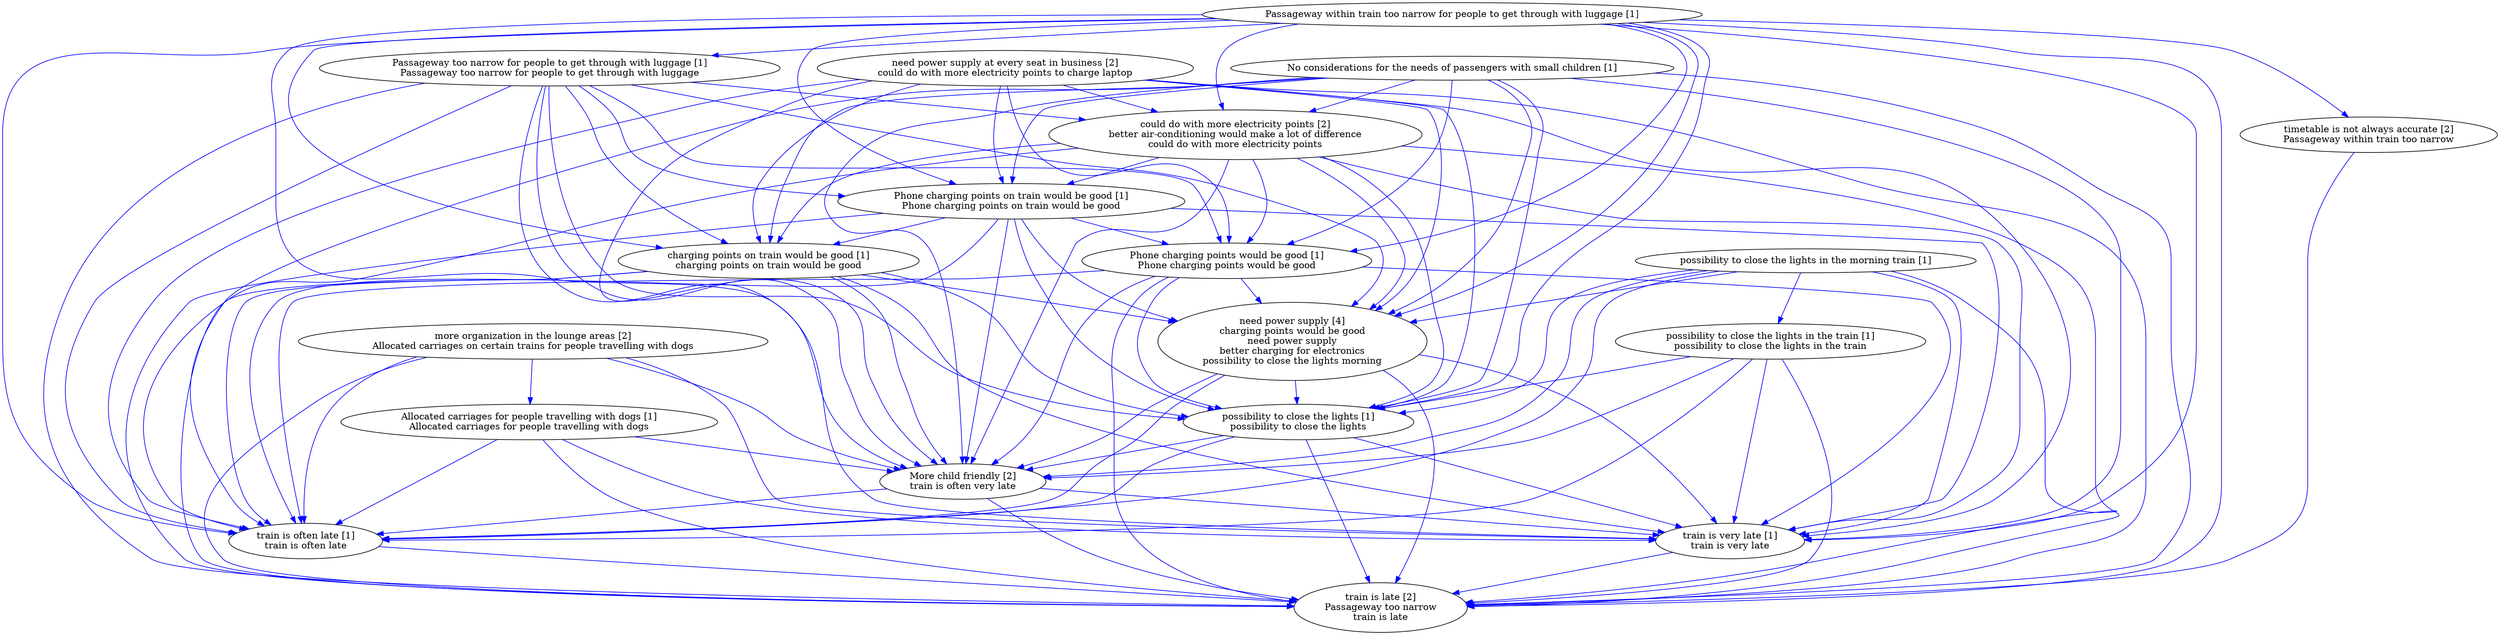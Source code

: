 digraph collapsedGraph {
"need power supply at every seat in business [2]\ncould do with more electricity points to charge laptop""timetable is not always accurate [2]\nPassageway within train too narrow""more organization in the lounge areas [2]\nAllocated carriages on certain trains for people travelling with dogs""need power supply [4]\ncharging points would be good\nneed power supply\nbetter charging for electronics\npossibility to close the lights morning""More child friendly [2]\ntrain is often very late""train is late [2]\nPassageway too narrow\ntrain is late""could do with more electricity points [2]\nbetter air-conditioning would make a lot of difference\ncould do with more electricity points""Allocated carriages for people travelling with dogs [1]\nAllocated carriages for people travelling with dogs""No considerations for the needs of passengers with small children [1]""Passageway within train too narrow for people to get through with luggage [1]""Passageway too narrow for people to get through with luggage [1]\nPassageway too narrow for people to get through with luggage""Phone charging points on train would be good [1]\nPhone charging points on train would be good""Phone charging points would be good [1]\nPhone charging points would be good""charging points on train would be good [1]\ncharging points on train would be good""possibility to close the lights in the morning train [1]""possibility to close the lights in the train [1]\npossibility to close the lights in the train""possibility to close the lights [1]\npossibility to close the lights""train is often late [1]\ntrain is often late""train is very late [1]\ntrain is very late""could do with more electricity points [2]\nbetter air-conditioning would make a lot of difference\ncould do with more electricity points" -> "possibility to close the lights [1]\npossibility to close the lights" [color=blue]
"need power supply at every seat in business [2]\ncould do with more electricity points to charge laptop" -> "train is late [2]\nPassageway too narrow\ntrain is late" [color=blue]
"need power supply at every seat in business [2]\ncould do with more electricity points to charge laptop" -> "train is often late [1]\ntrain is often late" [color=blue]
"need power supply at every seat in business [2]\ncould do with more electricity points to charge laptop" -> "More child friendly [2]\ntrain is often very late" [color=blue]
"could do with more electricity points [2]\nbetter air-conditioning would make a lot of difference\ncould do with more electricity points" -> "need power supply [4]\ncharging points would be good\nneed power supply\nbetter charging for electronics\npossibility to close the lights morning" [color=blue]
"need power supply at every seat in business [2]\ncould do with more electricity points to charge laptop" -> "Phone charging points would be good [1]\nPhone charging points would be good" [color=blue]
"need power supply at every seat in business [2]\ncould do with more electricity points to charge laptop" -> "could do with more electricity points [2]\nbetter air-conditioning would make a lot of difference\ncould do with more electricity points" [color=blue]
"need power supply at every seat in business [2]\ncould do with more electricity points to charge laptop" -> "Phone charging points on train would be good [1]\nPhone charging points on train would be good" [color=blue]
"could do with more electricity points [2]\nbetter air-conditioning would make a lot of difference\ncould do with more electricity points" -> "Phone charging points would be good [1]\nPhone charging points would be good" [color=blue]
"could do with more electricity points [2]\nbetter air-conditioning would make a lot of difference\ncould do with more electricity points" -> "train is late [2]\nPassageway too narrow\ntrain is late" [color=blue]
"more organization in the lounge areas [2]\nAllocated carriages on certain trains for people travelling with dogs" -> "train is late [2]\nPassageway too narrow\ntrain is late" [color=blue]
"possibility to close the lights in the train [1]\npossibility to close the lights in the train" -> "train is very late [1]\ntrain is very late" [color=blue]
"need power supply [4]\ncharging points would be good\nneed power supply\nbetter charging for electronics\npossibility to close the lights morning" -> "train is often late [1]\ntrain is often late" [color=blue]
"need power supply [4]\ncharging points would be good\nneed power supply\nbetter charging for electronics\npossibility to close the lights morning" -> "train is late [2]\nPassageway too narrow\ntrain is late" [color=blue]
"could do with more electricity points [2]\nbetter air-conditioning would make a lot of difference\ncould do with more electricity points" -> "More child friendly [2]\ntrain is often very late" [color=blue]
"need power supply [4]\ncharging points would be good\nneed power supply\nbetter charging for electronics\npossibility to close the lights morning" -> "More child friendly [2]\ntrain is often very late" [color=blue]
"could do with more electricity points [2]\nbetter air-conditioning would make a lot of difference\ncould do with more electricity points" -> "Phone charging points on train would be good [1]\nPhone charging points on train would be good" [color=blue]
"more organization in the lounge areas [2]\nAllocated carriages on certain trains for people travelling with dogs" -> "Allocated carriages for people travelling with dogs [1]\nAllocated carriages for people travelling with dogs" [color=blue]
"could do with more electricity points [2]\nbetter air-conditioning would make a lot of difference\ncould do with more electricity points" -> "train is often late [1]\ntrain is often late" [color=blue]
"possibility to close the lights in the train [1]\npossibility to close the lights in the train" -> "train is often late [1]\ntrain is often late" [color=blue]
"possibility to close the lights in the train [1]\npossibility to close the lights in the train" -> "train is late [2]\nPassageway too narrow\ntrain is late" [color=blue]
"possibility to close the lights in the train [1]\npossibility to close the lights in the train" -> "More child friendly [2]\ntrain is often very late" [color=blue]
"could do with more electricity points [2]\nbetter air-conditioning would make a lot of difference\ncould do with more electricity points" -> "train is very late [1]\ntrain is very late" [color=blue]
"Allocated carriages for people travelling with dogs [1]\nAllocated carriages for people travelling with dogs" -> "More child friendly [2]\ntrain is often very late" [color=blue]
"need power supply at every seat in business [2]\ncould do with more electricity points to charge laptop" -> "need power supply [4]\ncharging points would be good\nneed power supply\nbetter charging for electronics\npossibility to close the lights morning" [color=blue]
"need power supply [4]\ncharging points would be good\nneed power supply\nbetter charging for electronics\npossibility to close the lights morning" -> "train is very late [1]\ntrain is very late" [color=blue]
"need power supply at every seat in business [2]\ncould do with more electricity points to charge laptop" -> "possibility to close the lights [1]\npossibility to close the lights" [color=blue]
"need power supply at every seat in business [2]\ncould do with more electricity points to charge laptop" -> "train is very late [1]\ntrain is very late" [color=blue]
"Passageway too narrow for people to get through with luggage [1]\nPassageway too narrow for people to get through with luggage" -> "could do with more electricity points [2]\nbetter air-conditioning would make a lot of difference\ncould do with more electricity points" [color=blue]
"Passageway too narrow for people to get through with luggage [1]\nPassageway too narrow for people to get through with luggage" -> "train is late [2]\nPassageway too narrow\ntrain is late" [color=blue]
"Passageway too narrow for people to get through with luggage [1]\nPassageway too narrow for people to get through with luggage" -> "More child friendly [2]\ntrain is often very late" [color=blue]
"More child friendly [2]\ntrain is often very late" -> "train is late [2]\nPassageway too narrow\ntrain is late" [color=blue]
"Passageway too narrow for people to get through with luggage [1]\nPassageway too narrow for people to get through with luggage" -> "Phone charging points would be good [1]\nPhone charging points would be good" [color=blue]
"Passageway too narrow for people to get through with luggage [1]\nPassageway too narrow for people to get through with luggage" -> "train is often late [1]\ntrain is often late" [color=blue]
"need power supply [4]\ncharging points would be good\nneed power supply\nbetter charging for electronics\npossibility to close the lights morning" -> "possibility to close the lights [1]\npossibility to close the lights" [color=blue]
"Passageway too narrow for people to get through with luggage [1]\nPassageway too narrow for people to get through with luggage" -> "Phone charging points on train would be good [1]\nPhone charging points on train would be good" [color=blue]
"Passageway within train too narrow for people to get through with luggage [1]" -> "need power supply [4]\ncharging points would be good\nneed power supply\nbetter charging for electronics\npossibility to close the lights morning" [color=blue]
"charging points on train would be good [1]\ncharging points on train would be good" -> "need power supply [4]\ncharging points would be good\nneed power supply\nbetter charging for electronics\npossibility to close the lights morning" [color=blue]
"Passageway too narrow for people to get through with luggage [1]\nPassageway too narrow for people to get through with luggage" -> "possibility to close the lights [1]\npossibility to close the lights" [color=blue]
"Passageway too narrow for people to get through with luggage [1]\nPassageway too narrow for people to get through with luggage" -> "train is very late [1]\ntrain is very late" [color=blue]
"train is very late [1]\ntrain is very late" -> "train is late [2]\nPassageway too narrow\ntrain is late" [color=blue]
"No considerations for the needs of passengers with small children [1]" -> "need power supply [4]\ncharging points would be good\nneed power supply\nbetter charging for electronics\npossibility to close the lights morning" [color=blue]
"No considerations for the needs of passengers with small children [1]" -> "More child friendly [2]\ntrain is often very late" [color=blue]
"No considerations for the needs of passengers with small children [1]" -> "train is late [2]\nPassageway too narrow\ntrain is late" [color=blue]
"No considerations for the needs of passengers with small children [1]" -> "train is often late [1]\ntrain is often late" [color=blue]
"No considerations for the needs of passengers with small children [1]" -> "Phone charging points on train would be good [1]\nPhone charging points on train would be good" [color=blue]
"Allocated carriages for people travelling with dogs [1]\nAllocated carriages for people travelling with dogs" -> "train is very late [1]\ntrain is very late" [color=blue]
"No considerations for the needs of passengers with small children [1]" -> "Phone charging points would be good [1]\nPhone charging points would be good" [color=blue]
"No considerations for the needs of passengers with small children [1]" -> "could do with more electricity points [2]\nbetter air-conditioning would make a lot of difference\ncould do with more electricity points" [color=blue]
"Passageway too narrow for people to get through with luggage [1]\nPassageway too narrow for people to get through with luggage" -> "need power supply [4]\ncharging points would be good\nneed power supply\nbetter charging for electronics\npossibility to close the lights morning" [color=blue]
"Allocated carriages for people travelling with dogs [1]\nAllocated carriages for people travelling with dogs" -> "train is late [2]\nPassageway too narrow\ntrain is late" [color=blue]
"Allocated carriages for people travelling with dogs [1]\nAllocated carriages for people travelling with dogs" -> "train is often late [1]\ntrain is often late" [color=blue]
"No considerations for the needs of passengers with small children [1]" -> "possibility to close the lights [1]\npossibility to close the lights" [color=blue]
"Phone charging points on train would be good [1]\nPhone charging points on train would be good" -> "need power supply [4]\ncharging points would be good\nneed power supply\nbetter charging for electronics\npossibility to close the lights morning" [color=blue]
"more organization in the lounge areas [2]\nAllocated carriages on certain trains for people travelling with dogs" -> "More child friendly [2]\ntrain is often very late" [color=blue]
"more organization in the lounge areas [2]\nAllocated carriages on certain trains for people travelling with dogs" -> "train is often late [1]\ntrain is often late" [color=blue]
"No considerations for the needs of passengers with small children [1]" -> "train is very late [1]\ntrain is very late" [color=blue]
"charging points on train would be good [1]\ncharging points on train would be good" -> "train is late [2]\nPassageway too narrow\ntrain is late" [color=blue]
"charging points on train would be good [1]\ncharging points on train would be good" -> "train is often late [1]\ntrain is often late" [color=blue]
"charging points on train would be good [1]\ncharging points on train would be good" -> "More child friendly [2]\ntrain is often very late" [color=blue]
"timetable is not always accurate [2]\nPassageway within train too narrow" -> "train is late [2]\nPassageway too narrow\ntrain is late" [color=blue]
"Phone charging points would be good [1]\nPhone charging points would be good" -> "train is very late [1]\ntrain is very late" [color=blue]
"Phone charging points on train would be good [1]\nPhone charging points on train would be good" -> "More child friendly [2]\ntrain is often very late" [color=blue]
"Phone charging points would be good [1]\nPhone charging points would be good" -> "possibility to close the lights [1]\npossibility to close the lights" [color=blue]
"Phone charging points on train would be good [1]\nPhone charging points on train would be good" -> "train is late [2]\nPassageway too narrow\ntrain is late" [color=blue]
"Phone charging points on train would be good [1]\nPhone charging points on train would be good" -> "train is often late [1]\ntrain is often late" [color=blue]
"more organization in the lounge areas [2]\nAllocated carriages on certain trains for people travelling with dogs" -> "train is very late [1]\ntrain is very late" [color=blue]
"More child friendly [2]\ntrain is often very late" -> "train is often late [1]\ntrain is often late" [color=blue]
"Phone charging points would be good [1]\nPhone charging points would be good" -> "train is often late [1]\ntrain is often late" [color=blue]
"Phone charging points would be good [1]\nPhone charging points would be good" -> "More child friendly [2]\ntrain is often very late" [color=blue]
"Phone charging points on train would be good [1]\nPhone charging points on train would be good" -> "train is very late [1]\ntrain is very late" [color=blue]
"Phone charging points would be good [1]\nPhone charging points would be good" -> "train is late [2]\nPassageway too narrow\ntrain is late" [color=blue]
"Phone charging points on train would be good [1]\nPhone charging points on train would be good" -> "possibility to close the lights [1]\npossibility to close the lights" [color=blue]
"More child friendly [2]\ntrain is often very late" -> "train is very late [1]\ntrain is very late" [color=blue]
"charging points on train would be good [1]\ncharging points on train would be good" -> "possibility to close the lights [1]\npossibility to close the lights" [color=blue]
"charging points on train would be good [1]\ncharging points on train would be good" -> "train is very late [1]\ntrain is very late" [color=blue]
"Passageway within train too narrow for people to get through with luggage [1]" -> "train is very late [1]\ntrain is very late" [color=blue]
"Passageway within train too narrow for people to get through with luggage [1]" -> "possibility to close the lights [1]\npossibility to close the lights" [color=blue]
"possibility to close the lights in the morning train [1]" -> "train is very late [1]\ntrain is very late" [color=blue]
"train is often late [1]\ntrain is often late" -> "train is late [2]\nPassageway too narrow\ntrain is late" [color=blue]
"possibility to close the lights [1]\npossibility to close the lights" -> "More child friendly [2]\ntrain is often very late" [color=blue]
"possibility to close the lights [1]\npossibility to close the lights" -> "train is late [2]\nPassageway too narrow\ntrain is late" [color=blue]
"Passageway within train too narrow for people to get through with luggage [1]" -> "More child friendly [2]\ntrain is often very late" [color=blue]
"Passageway within train too narrow for people to get through with luggage [1]" -> "could do with more electricity points [2]\nbetter air-conditioning would make a lot of difference\ncould do with more electricity points" [color=blue]
"Passageway within train too narrow for people to get through with luggage [1]" -> "train is late [2]\nPassageway too narrow\ntrain is late" [color=blue]
"Passageway within train too narrow for people to get through with luggage [1]" -> "Phone charging points would be good [1]\nPhone charging points would be good" [color=blue]
"possibility to close the lights [1]\npossibility to close the lights" -> "train is often late [1]\ntrain is often late" [color=blue]
"Passageway within train too narrow for people to get through with luggage [1]" -> "Phone charging points on train would be good [1]\nPhone charging points on train would be good" [color=blue]
"Passageway within train too narrow for people to get through with luggage [1]" -> "train is often late [1]\ntrain is often late" [color=blue]
"possibility to close the lights in the morning train [1]" -> "train is often late [1]\ntrain is often late" [color=blue]
"possibility to close the lights in the morning train [1]" -> "train is late [2]\nPassageway too narrow\ntrain is late" [color=blue]
"possibility to close the lights in the morning train [1]" -> "More child friendly [2]\ntrain is often very late" [color=blue]
"Phone charging points would be good [1]\nPhone charging points would be good" -> "need power supply [4]\ncharging points would be good\nneed power supply\nbetter charging for electronics\npossibility to close the lights morning" [color=blue]
"possibility to close the lights [1]\npossibility to close the lights" -> "train is very late [1]\ntrain is very late" [color=blue]
"Passageway within train too narrow for people to get through with luggage [1]" -> "Passageway too narrow for people to get through with luggage [1]\nPassageway too narrow for people to get through with luggage" [color=blue]
"Phone charging points on train would be good [1]\nPhone charging points on train would be good" -> "Phone charging points would be good [1]\nPhone charging points would be good" [color=blue]
"Phone charging points on train would be good [1]\nPhone charging points on train would be good" -> "charging points on train would be good [1]\ncharging points on train would be good" [color=blue]
"possibility to close the lights in the morning train [1]" -> "possibility to close the lights in the train [1]\npossibility to close the lights in the train" [color=blue]
"possibility to close the lights in the train [1]\npossibility to close the lights in the train" -> "possibility to close the lights [1]\npossibility to close the lights" [color=blue]
"possibility to close the lights in the morning train [1]" -> "possibility to close the lights [1]\npossibility to close the lights" [color=blue]
"No considerations for the needs of passengers with small children [1]" -> "charging points on train would be good [1]\ncharging points on train would be good" [color=blue]
"Passageway within train too narrow for people to get through with luggage [1]" -> "charging points on train would be good [1]\ncharging points on train would be good" [color=blue]
"Passageway within train too narrow for people to get through with luggage [1]" -> "timetable is not always accurate [2]\nPassageway within train too narrow" [color=blue]
"Passageway too narrow for people to get through with luggage [1]\nPassageway too narrow for people to get through with luggage" -> "charging points on train would be good [1]\ncharging points on train would be good" [color=blue]
"could do with more electricity points [2]\nbetter air-conditioning would make a lot of difference\ncould do with more electricity points" -> "charging points on train would be good [1]\ncharging points on train would be good" [color=blue]
"need power supply at every seat in business [2]\ncould do with more electricity points to charge laptop" -> "charging points on train would be good [1]\ncharging points on train would be good" [color=blue]
"possibility to close the lights in the morning train [1]" -> "need power supply [4]\ncharging points would be good\nneed power supply\nbetter charging for electronics\npossibility to close the lights morning" [color=blue]
}